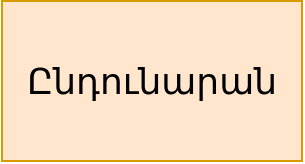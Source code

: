 <mxfile version="26.0.16">
  <diagram name="Page-1" id="ALVaMEG4VvKYv01qcT_f">
    <mxGraphModel dx="1897" dy="767" grid="1" gridSize="10" guides="1" tooltips="1" connect="1" arrows="1" fold="1" page="0" pageScale="1" pageWidth="850" pageHeight="1100" math="0" shadow="0">
      <root>
        <mxCell id="0" />
        <mxCell id="1" parent="0" />
        <mxCell id="unODp-oRMCHP6mORHfg6-1" value="" style="rounded=0;whiteSpace=wrap;html=1;fillColor=#ffe6cc;strokeColor=#d79b00;" vertex="1" parent="1">
          <mxGeometry x="-40" y="117.5" width="150" height="80" as="geometry" />
        </mxCell>
        <mxCell id="unODp-oRMCHP6mORHfg6-3" value="Ընդունարան" style="text;html=1;align=center;verticalAlign=middle;whiteSpace=wrap;rounded=0;fontSize=18;" vertex="1" parent="1">
          <mxGeometry x="-35" y="150" width="140" height="15" as="geometry" />
        </mxCell>
      </root>
    </mxGraphModel>
  </diagram>
</mxfile>
